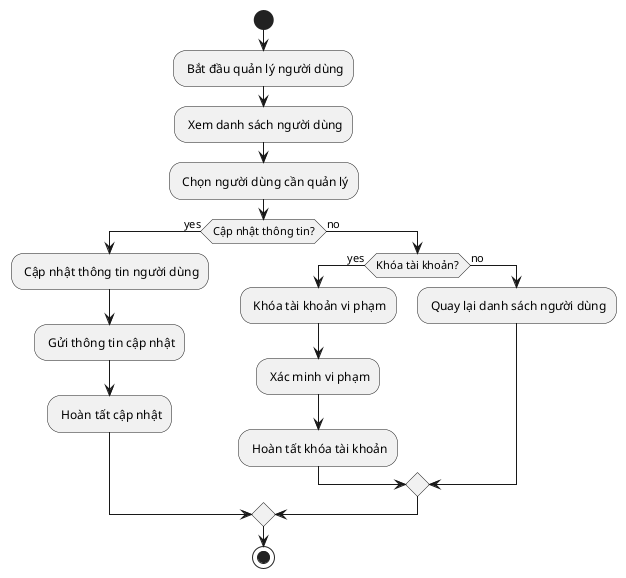 ```plantuml
@startuml
|Quản trị viên|
start
: Bắt đầu quản lý người dùng;
: Xem danh sách người dùng;
: Chọn người dùng cần quản lý;
if (Cập nhật thông tin?) then (yes)
  : Cập nhật thông tin người dùng;
  : Gửi thông tin cập nhật;
  : Hoàn tất cập nhật;
else (no)
  if (Khóa tài khoản?) then (yes)
    : Khóa tài khoản vi phạm;
    : Xác minh vi phạm;
    : Hoàn tất khóa tài khoản;
  else (no)
    : Quay lại danh sách người dùng;
  endif
endif
stop
@enduml